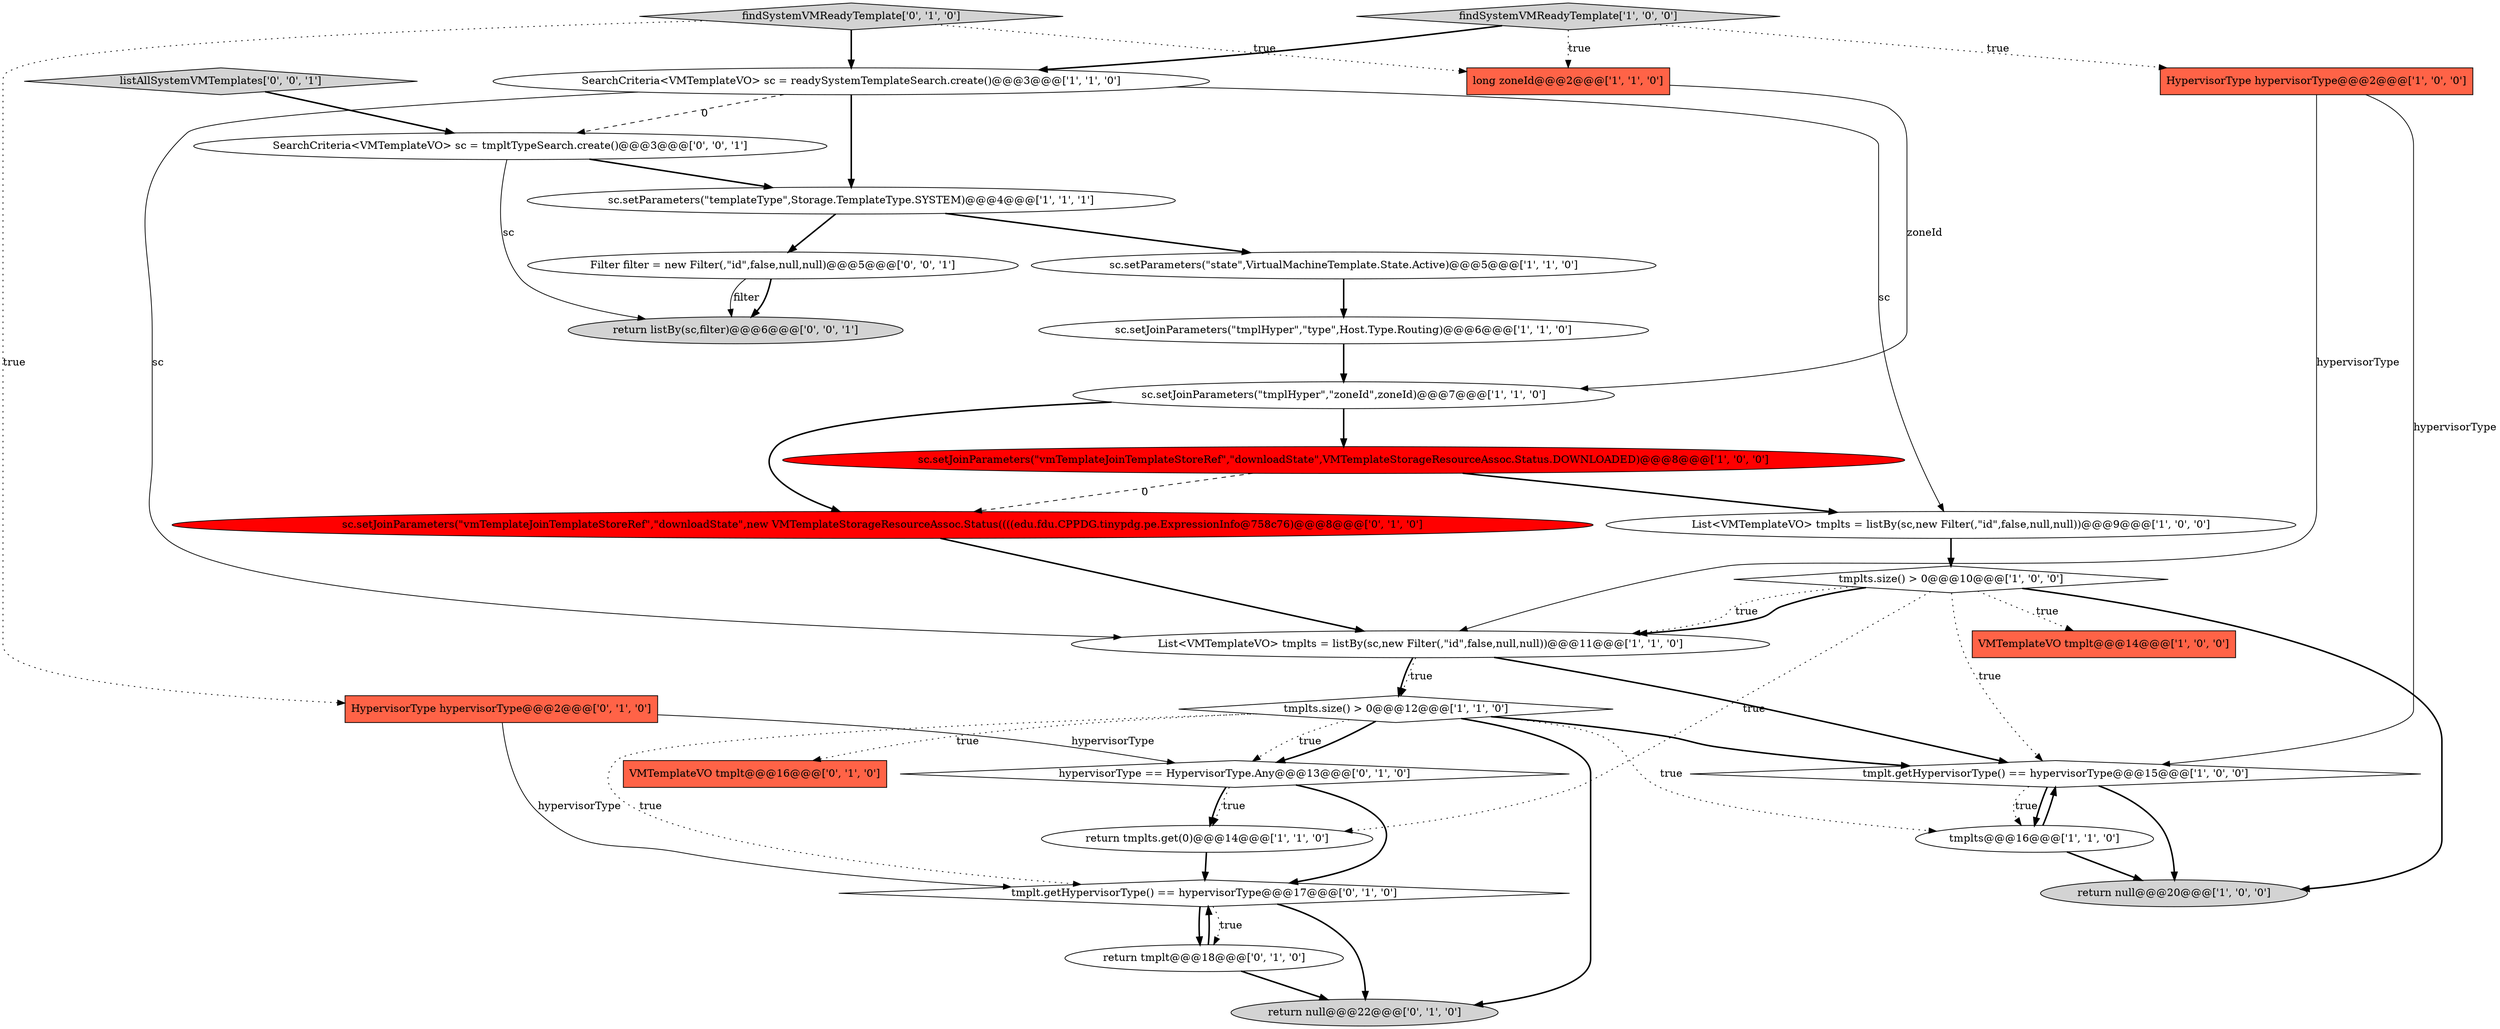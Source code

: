 digraph {
8 [style = filled, label = "HypervisorType hypervisorType@@@2@@@['1', '0', '0']", fillcolor = tomato, shape = box image = "AAA0AAABBB1BBB"];
11 [style = filled, label = "tmplts.size() > 0@@@10@@@['1', '0', '0']", fillcolor = white, shape = diamond image = "AAA0AAABBB1BBB"];
27 [style = filled, label = "return listBy(sc,filter)@@@6@@@['0', '0', '1']", fillcolor = lightgray, shape = ellipse image = "AAA0AAABBB3BBB"];
23 [style = filled, label = "tmplt.getHypervisorType() == hypervisorType@@@17@@@['0', '1', '0']", fillcolor = white, shape = diamond image = "AAA0AAABBB2BBB"];
21 [style = filled, label = "return tmplt@@@18@@@['0', '1', '0']", fillcolor = white, shape = ellipse image = "AAA0AAABBB2BBB"];
16 [style = filled, label = "List<VMTemplateVO> tmplts = listBy(sc,new Filter(,\"id\",false,null,null))@@@11@@@['1', '1', '0']", fillcolor = white, shape = ellipse image = "AAA0AAABBB1BBB"];
4 [style = filled, label = "List<VMTemplateVO> tmplts = listBy(sc,new Filter(,\"id\",false,null,null))@@@9@@@['1', '0', '0']", fillcolor = white, shape = ellipse image = "AAA0AAABBB1BBB"];
2 [style = filled, label = "tmplts.size() > 0@@@12@@@['1', '1', '0']", fillcolor = white, shape = diamond image = "AAA0AAABBB1BBB"];
25 [style = filled, label = "return null@@@22@@@['0', '1', '0']", fillcolor = lightgray, shape = ellipse image = "AAA0AAABBB2BBB"];
10 [style = filled, label = "return null@@@20@@@['1', '0', '0']", fillcolor = lightgray, shape = ellipse image = "AAA0AAABBB1BBB"];
13 [style = filled, label = "VMTemplateVO tmplt@@@14@@@['1', '0', '0']", fillcolor = tomato, shape = box image = "AAA0AAABBB1BBB"];
24 [style = filled, label = "hypervisorType == HypervisorType.Any@@@13@@@['0', '1', '0']", fillcolor = white, shape = diamond image = "AAA0AAABBB2BBB"];
15 [style = filled, label = "tmplt.getHypervisorType() == hypervisorType@@@15@@@['1', '0', '0']", fillcolor = white, shape = diamond image = "AAA0AAABBB1BBB"];
22 [style = filled, label = "sc.setJoinParameters(\"vmTemplateJoinTemplateStoreRef\",\"downloadState\",new VMTemplateStorageResourceAssoc.Status((((edu.fdu.CPPDG.tinypdg.pe.ExpressionInfo@758c76)@@@8@@@['0', '1', '0']", fillcolor = red, shape = ellipse image = "AAA1AAABBB2BBB"];
7 [style = filled, label = "sc.setJoinParameters(\"vmTemplateJoinTemplateStoreRef\",\"downloadState\",VMTemplateStorageResourceAssoc.Status.DOWNLOADED)@@@8@@@['1', '0', '0']", fillcolor = red, shape = ellipse image = "AAA1AAABBB1BBB"];
12 [style = filled, label = "tmplts@@@16@@@['1', '1', '0']", fillcolor = white, shape = ellipse image = "AAA0AAABBB1BBB"];
9 [style = filled, label = "sc.setParameters(\"state\",VirtualMachineTemplate.State.Active)@@@5@@@['1', '1', '0']", fillcolor = white, shape = ellipse image = "AAA0AAABBB1BBB"];
20 [style = filled, label = "VMTemplateVO tmplt@@@16@@@['0', '1', '0']", fillcolor = tomato, shape = box image = "AAA0AAABBB2BBB"];
26 [style = filled, label = "SearchCriteria<VMTemplateVO> sc = tmpltTypeSearch.create()@@@3@@@['0', '0', '1']", fillcolor = white, shape = ellipse image = "AAA0AAABBB3BBB"];
14 [style = filled, label = "return tmplts.get(0)@@@14@@@['1', '1', '0']", fillcolor = white, shape = ellipse image = "AAA0AAABBB1BBB"];
5 [style = filled, label = "sc.setParameters(\"templateType\",Storage.TemplateType.SYSTEM)@@@4@@@['1', '1', '1']", fillcolor = white, shape = ellipse image = "AAA0AAABBB1BBB"];
19 [style = filled, label = "findSystemVMReadyTemplate['0', '1', '0']", fillcolor = lightgray, shape = diamond image = "AAA0AAABBB2BBB"];
28 [style = filled, label = "Filter filter = new Filter(,\"id\",false,null,null)@@@5@@@['0', '0', '1']", fillcolor = white, shape = ellipse image = "AAA0AAABBB3BBB"];
18 [style = filled, label = "HypervisorType hypervisorType@@@2@@@['0', '1', '0']", fillcolor = tomato, shape = box image = "AAA0AAABBB2BBB"];
3 [style = filled, label = "sc.setJoinParameters(\"tmplHyper\",\"type\",Host.Type.Routing)@@@6@@@['1', '1', '0']", fillcolor = white, shape = ellipse image = "AAA0AAABBB1BBB"];
17 [style = filled, label = "long zoneId@@@2@@@['1', '1', '0']", fillcolor = tomato, shape = box image = "AAA0AAABBB1BBB"];
6 [style = filled, label = "SearchCriteria<VMTemplateVO> sc = readySystemTemplateSearch.create()@@@3@@@['1', '1', '0']", fillcolor = white, shape = ellipse image = "AAA0AAABBB1BBB"];
29 [style = filled, label = "listAllSystemVMTemplates['0', '0', '1']", fillcolor = lightgray, shape = diamond image = "AAA0AAABBB3BBB"];
0 [style = filled, label = "findSystemVMReadyTemplate['1', '0', '0']", fillcolor = lightgray, shape = diamond image = "AAA0AAABBB1BBB"];
1 [style = filled, label = "sc.setJoinParameters(\"tmplHyper\",\"zoneId\",zoneId)@@@7@@@['1', '1', '0']", fillcolor = white, shape = ellipse image = "AAA0AAABBB1BBB"];
2->20 [style = dotted, label="true"];
11->16 [style = bold, label=""];
16->15 [style = bold, label=""];
23->25 [style = bold, label=""];
15->10 [style = bold, label=""];
16->2 [style = dotted, label="true"];
24->14 [style = dotted, label="true"];
5->9 [style = bold, label=""];
3->1 [style = bold, label=""];
8->15 [style = solid, label="hypervisorType"];
0->6 [style = bold, label=""];
22->16 [style = bold, label=""];
26->5 [style = bold, label=""];
19->17 [style = dotted, label="true"];
2->24 [style = dotted, label="true"];
12->15 [style = bold, label=""];
11->14 [style = dotted, label="true"];
23->21 [style = dotted, label="true"];
19->18 [style = dotted, label="true"];
2->23 [style = dotted, label="true"];
7->4 [style = bold, label=""];
21->25 [style = bold, label=""];
11->13 [style = dotted, label="true"];
16->2 [style = bold, label=""];
5->28 [style = bold, label=""];
19->6 [style = bold, label=""];
1->7 [style = bold, label=""];
26->27 [style = solid, label="sc"];
24->14 [style = bold, label=""];
29->26 [style = bold, label=""];
1->22 [style = bold, label=""];
0->8 [style = dotted, label="true"];
18->23 [style = solid, label="hypervisorType"];
18->24 [style = solid, label="hypervisorType"];
6->5 [style = bold, label=""];
12->10 [style = bold, label=""];
14->23 [style = bold, label=""];
23->21 [style = bold, label=""];
11->10 [style = bold, label=""];
6->26 [style = dashed, label="0"];
2->15 [style = bold, label=""];
17->1 [style = solid, label="zoneId"];
2->12 [style = dotted, label="true"];
11->16 [style = dotted, label="true"];
9->3 [style = bold, label=""];
15->12 [style = dotted, label="true"];
0->17 [style = dotted, label="true"];
6->4 [style = solid, label="sc"];
15->12 [style = bold, label=""];
28->27 [style = bold, label=""];
2->24 [style = bold, label=""];
8->16 [style = solid, label="hypervisorType"];
4->11 [style = bold, label=""];
11->15 [style = dotted, label="true"];
6->16 [style = solid, label="sc"];
28->27 [style = solid, label="filter"];
2->25 [style = bold, label=""];
21->23 [style = bold, label=""];
7->22 [style = dashed, label="0"];
24->23 [style = bold, label=""];
}
